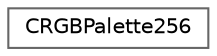 digraph "Graphical Class Hierarchy"
{
 // LATEX_PDF_SIZE
  bgcolor="transparent";
  edge [fontname=Helvetica,fontsize=10,labelfontname=Helvetica,labelfontsize=10];
  node [fontname=Helvetica,fontsize=10,shape=box,height=0.2,width=0.4];
  rankdir="LR";
  Node0 [id="Node000000",label="CRGBPalette256",height=0.2,width=0.4,color="grey40", fillcolor="white", style="filled",URL="$d6/d39/group___palette_classes.html#de/d34/class_c_r_g_b_palette256",tooltip="RGB color palette with 256 discrete values."];
}

